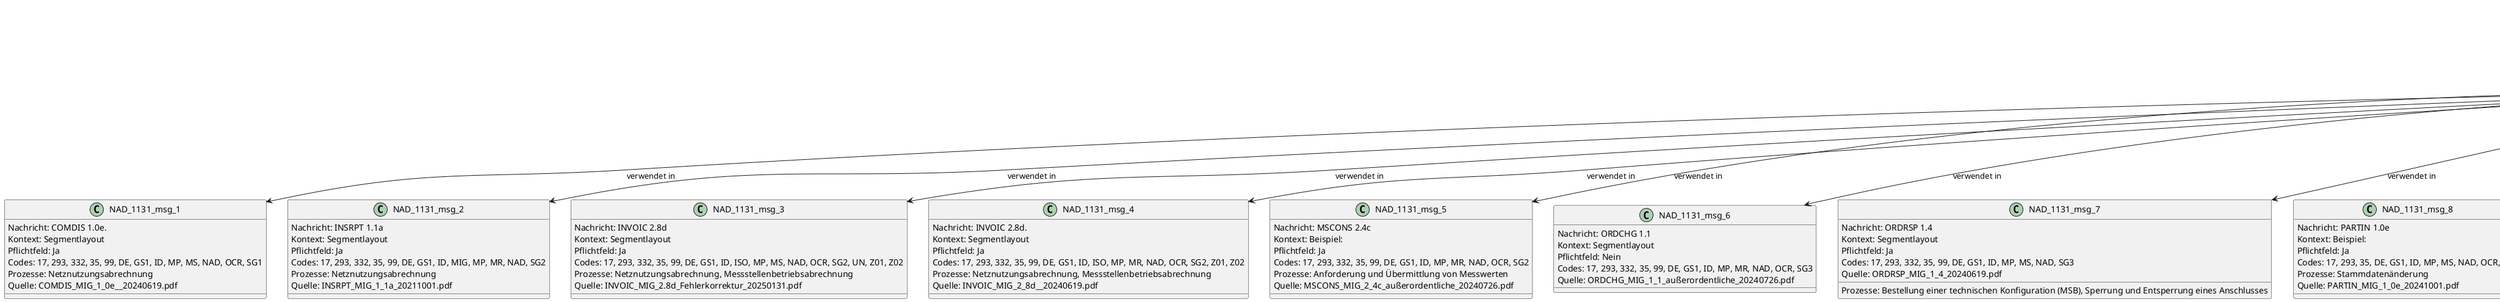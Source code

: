 @startuml
title Datenatlas – NAD:1131
class NAD_1131 {
  Name: Codeliste, Code
  Prozesse:
    - Netznutzungsabrechnung
    - Messstellenbetriebsabrechnung
    - Anforderung und Übermittlung von Messwerten
    - Bestellung einer technischen Konfiguration (MSB)
    - Sperrung und Entsperrung eines Anschlusses
    - Stammdatenänderung
}
class NAD_1131_msg_1 {
  Nachricht: COMDIS 1.0e.
  Kontext: Segmentlayout
  Pflichtfeld: Ja
  Codes: 17, 293, 332, 35, 99, DE, GS1, ID, MP, MS, NAD, OCR, SG1
  Prozesse: Netznutzungsabrechnung
  Quelle: COMDIS_MIG_1_0e__20240619.pdf
}
NAD_1131 --> NAD_1131_msg_1 : verwendet in
class NAD_1131_msg_2 {
  Nachricht: INSRPT 1.1a
  Kontext: Segmentlayout
  Pflichtfeld: Ja
  Codes: 17, 293, 332, 35, 99, DE, GS1, ID, MIG, MP, MR, NAD, SG2
  Prozesse: Netznutzungsabrechnung
  Quelle: INSRPT_MIG_1_1a_20211001.pdf
}
NAD_1131 --> NAD_1131_msg_2 : verwendet in
class NAD_1131_msg_3 {
  Nachricht: INVOIC 2.8d
  Kontext: Segmentlayout
  Pflichtfeld: Ja
  Codes: 17, 293, 332, 35, 99, DE, GS1, ID, ISO, MP, MS, NAD, OCR, SG2, UN, Z01, Z02
  Prozesse: Netznutzungsabrechnung, Messstellenbetriebsabrechnung
  Quelle: INVOIC_MIG_2.8d_Fehlerkorrektur_20250131.pdf
}
NAD_1131 --> NAD_1131_msg_3 : verwendet in
class NAD_1131_msg_4 {
  Nachricht: INVOIC 2.8d.
  Kontext: Segmentlayout
  Pflichtfeld: Ja
  Codes: 17, 293, 332, 35, 99, DE, GS1, ID, ISO, MP, MR, NAD, OCR, SG2, Z01, Z02
  Prozesse: Netznutzungsabrechnung, Messstellenbetriebsabrechnung
  Quelle: INVOIC_MIG_2_8d__20240619.pdf
}
NAD_1131 --> NAD_1131_msg_4 : verwendet in
class NAD_1131_msg_5 {
  Nachricht: MSCONS 2.4c
  Kontext: Beispiel:
  Pflichtfeld: Ja
  Codes: 17, 293, 332, 35, 99, DE, GS1, ID, MP, MR, NAD, OCR, SG2
  Prozesse: Anforderung und Übermittlung von Messwerten
  Quelle: MSCONS_MIG_2_4c_außerordentliche_20240726.pdf
}
NAD_1131 --> NAD_1131_msg_5 : verwendet in
class NAD_1131_msg_6 {
  Nachricht: ORDCHG 1.1
  Kontext: Segmentlayout
  Pflichtfeld: Nein
  Codes: 17, 293, 332, 35, 99, DE, GS1, ID, MP, MR, NAD, OCR, SG3
  Quelle: ORDCHG_MIG_1_1_außerordentliche_20240726.pdf
}
NAD_1131 --> NAD_1131_msg_6 : verwendet in
class NAD_1131_msg_7 {
  Nachricht: ORDRSP 1.4
  Kontext: Segmentlayout
  Pflichtfeld: Ja
  Codes: 17, 293, 332, 35, 99, DE, GS1, ID, MP, MS, NAD, SG3
  Prozesse: Bestellung einer technischen Konfiguration (MSB), Sperrung und Entsperrung eines Anschlusses
  Quelle: ORDRSP_MIG_1_4_20240619.pdf
}
NAD_1131 --> NAD_1131_msg_7 : verwendet in
class NAD_1131_msg_8 {
  Nachricht: PARTIN 1.0e
  Kontext: Beispiel:
  Pflichtfeld: Ja
  Codes: 17, 293, 35, DE, GS1, ID, MP, MS, NAD, OCR, SG2
  Prozesse: Stammdatenänderung
  Quelle: PARTIN_MIG_1_0e_20241001.pdf
}
NAD_1131 --> NAD_1131_msg_8 : verwendet in
class NAD_1131_msg_9 {
  Nachricht: QUOTES 1.3a
  Kontext: Segmentlayout
  Pflichtfeld: Ja
  Codes: 17, 293, 332, 35, 999, DE, GS1, ID, MP, NAD, OCR, VY
  Prozesse: Bestellung einer technischen Konfiguration (MSB), Sperrung und Entsperrung eines Anschlusses
  Quelle: QUOTES_MIG_1_3a_20240619.pdf
}
NAD_1131 --> NAD_1131_msg_9 : verwendet in
class NAD_1131_msg_10 {
  Nachricht: REMADV 2.9c
  Kontext: Segmentlayout
  Pflichtfeld: Ja
  Codes: 17, 293, 332, 35, 99, DE, GS1, ID, MP, MR, NAD, OCR, SG1
  Prozesse: Netznutzungsabrechnung
  Quelle: REMADV_MIG_2.9c_außerordentliche_20240726.pdf
}
NAD_1131 --> NAD_1131_msg_10 : verwendet in
class NAD_1131_msg_11 {
  Nachricht: REQOTE 1.3b
  Kontext: Segmentlayout
  Pflichtfeld: Ja
  Codes: 17, 293, 35, 99, DDM, DE, EDI, GS1, ID, MP, NAD, NB, OCR
  Prozesse: Bestellung einer technischen Konfiguration (MSB)
  Quelle: REQOTE_MIG_1_3b_20241001.pdf
}
NAD_1131 --> NAD_1131_msg_11 : verwendet in
class NAD_1131_proc_1 <<process>> {
  Netznutzungsabrechnung
  Gesetze: StromNEV, StromNZV
  Zusammenfassung: Wie funktioniert die Netznutzungsabrechnung zwischen Netzbetreiber und Lieferant?
}
NAD_1131 ..> NAD_1131_proc_1 : eingebettet in
class NAD_1131_proc_2 <<process>> {
  Messstellenbetriebsabrechnung
  Gesetze: MsbG
  Zusammenfassung: Beschreibe den Prozess der Abrechnung von Messstellenbetriebsleistungen.
}
NAD_1131 ..> NAD_1131_proc_2 : eingebettet in
class NAD_1131_proc_3 <<process>> {
  Anforderung und Übermittlung von Messwerten
  Gesetze: MsbG
  Zusammenfassung: Wie kann ein Marktpartner (z.B.
}
NAD_1131 ..> NAD_1131_proc_3 : eingebettet in
class NAD_1131_proc_4 <<process>> {
  Bestellung einer technischen Konfiguration (MSB)
  Gesetze: MsbG, EnWG
  Zusammenfassung: Erläutere den Prozess zur Bestellung einer spezifischen technischen Konfiguration bei einem Messstellenbetreiber, beispielsweise für ein intelligentes Messsystem.
}
NAD_1131 ..> NAD_1131_proc_4 : eingebettet in
class NAD_1131_proc_5 <<process>> {
  Sperrung und Entsperrung eines Anschlusses
  Gesetze: StromGVV
  Zusammenfassung: Beschreibe den End-to-End-Prozess für die Sperrung und Wiederherstellung eines Netzanschlusses.
}
NAD_1131 ..> NAD_1131_proc_5 : eingebettet in
class NAD_1131_proc_6 <<process>> {
  Stammdatenänderung
  Zusammenfassung: Wie wird eine Stammdatenänderung an einer Marktlokation, wie z.B.
}
NAD_1131 ..> NAD_1131_proc_6 : eingebettet in
@enduml